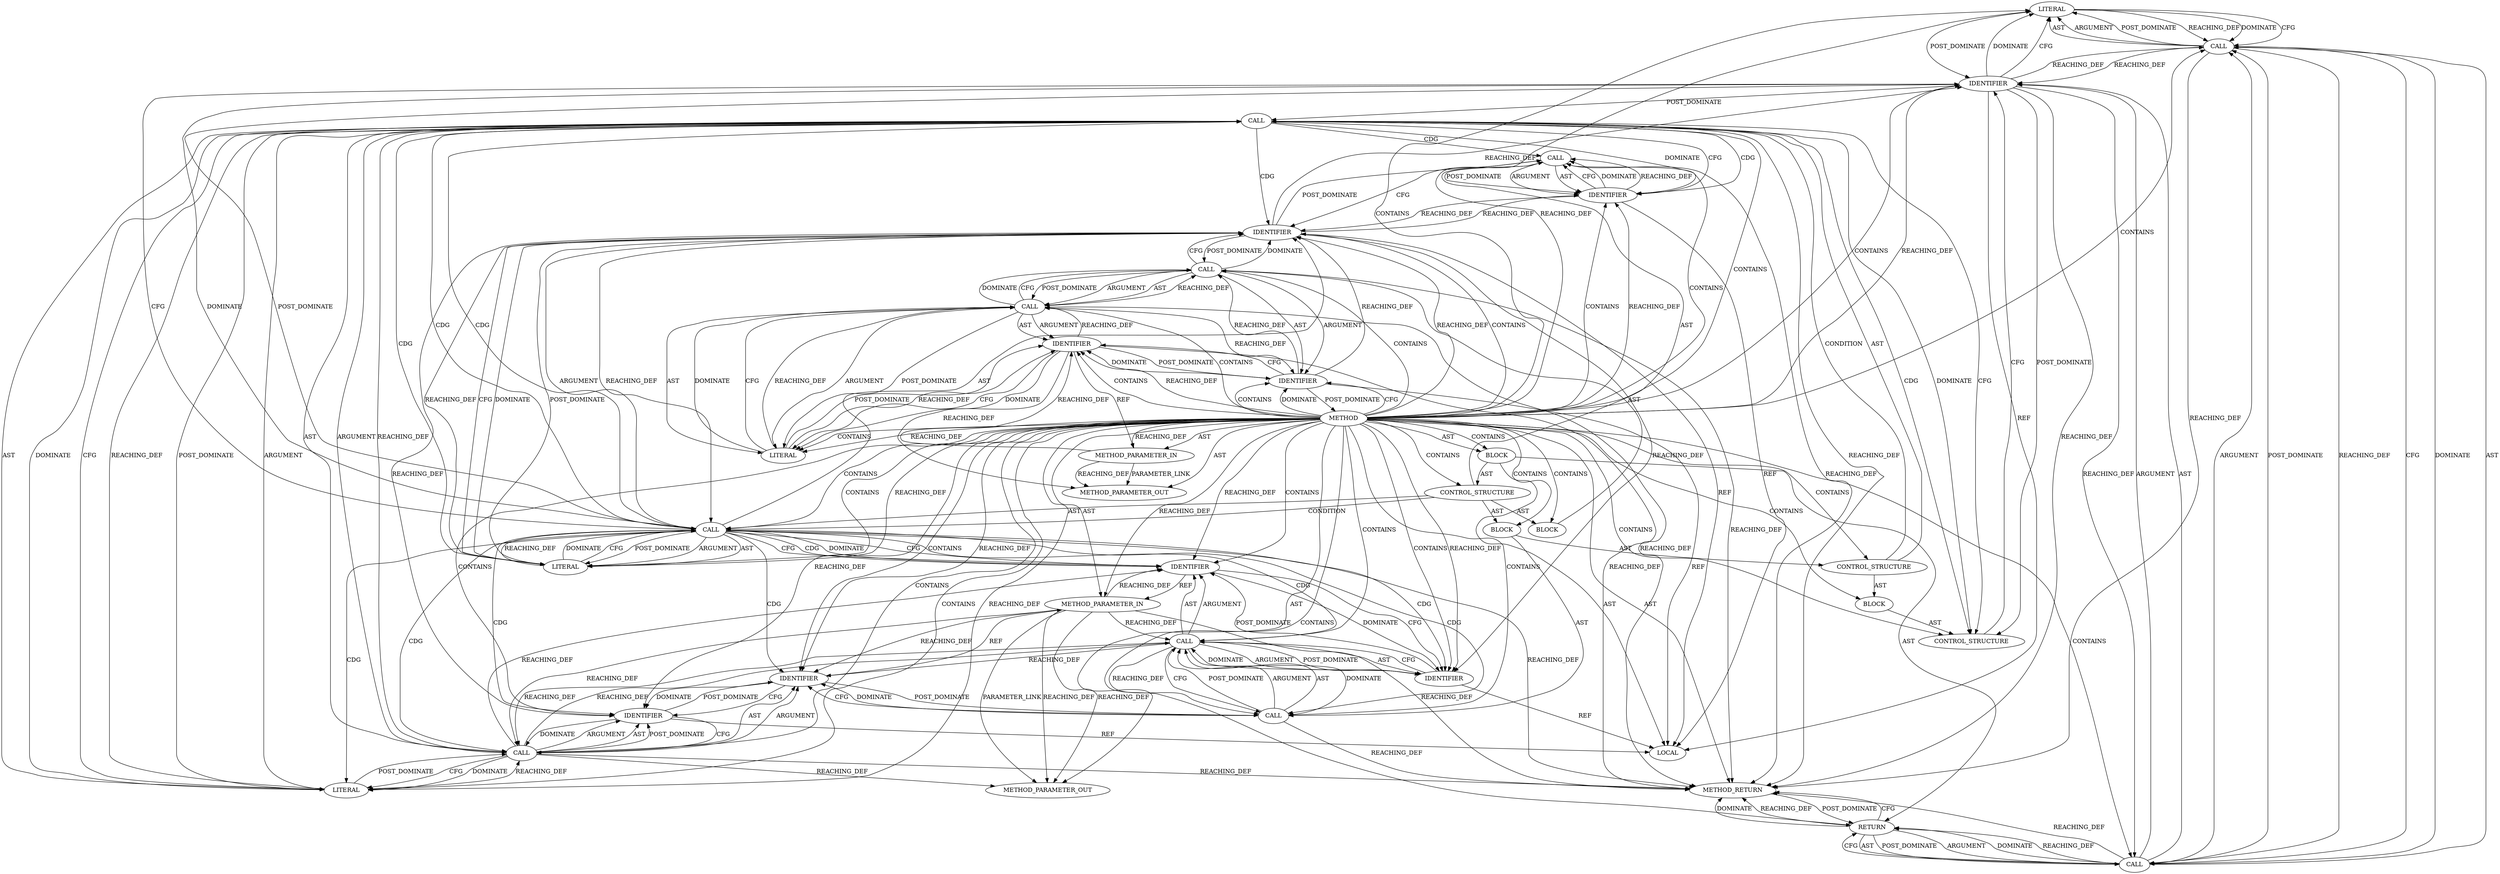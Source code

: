 digraph {
  612 [label=LITERAL ORDER=1 ARGUMENT_INDEX=1 CODE="1" COLUMN_NUMBER=16 LINE_NUMBER=291 TYPE_FULL_NAME="int"]
  587 [label=CALL ORDER=2 ARGUMENT_INDEX=2 CODE="len - 1" COLUMN_NUMBER=11 METHOD_FULL_NAME="<operator>.subtraction" LINE_NUMBER=285 TYPE_FULL_NAME="<empty>" DISPATCH_TYPE="STATIC_DISPATCH" SIGNATURE="" NAME="<operator>.subtraction"]
  585 [label=CALL ORDER=1 ARGUMENT_INDEX=-1 CODE="i = len - 1" COLUMN_NUMBER=7 METHOD_FULL_NAME="<operator>.assignment" LINE_NUMBER=285 TYPE_FULL_NAME="<empty>" DISPATCH_TYPE="STATIC_DISPATCH" SIGNATURE="" NAME="<operator>.assignment"]
  613 [label=METHOD_RETURN ORDER=4 CODE="RET" COLUMN_NUMBER=1 LINE_NUMBER=281 TYPE_FULL_NAME="bool" EVALUATION_STRATEGY="BY_VALUE"]
  597 [label=CALL ORDER=1 ARGUMENT_INDEX=1 CODE="seq[i]" COLUMN_NUMBER=5 METHOD_FULL_NAME="<operator>.indirectIndexAccess" LINE_NUMBER=286 TYPE_FULL_NAME="<empty>" DISPATCH_TYPE="STATIC_DISPATCH" SIGNATURE="" NAME="<operator>.indirectIndexAccess"]
  581 [label=BLOCK ORDER=3 ARGUMENT_INDEX=-1 CODE="{
	int i;

	for (i = len - 1; i >= 0; i--) {
		++seq[i];
		if (seq[i] != 0)
			break;
	}

	return (i == -1);
}" COLUMN_NUMBER=1 LINE_NUMBER=282 TYPE_FULL_NAME="void"]
  593 [label=CALL ORDER=3 ARGUMENT_INDEX=3 CODE="i--" COLUMN_NUMBER=28 METHOD_FULL_NAME="<operator>.postDecrement" LINE_NUMBER=285 TYPE_FULL_NAME="<empty>" DISPATCH_TYPE="STATIC_DISPATCH" SIGNATURE="" NAME="<operator>.postDecrement"]
  603 [label=IDENTIFIER ORDER=1 ARGUMENT_INDEX=1 CODE="seq" COLUMN_NUMBER=7 LINE_NUMBER=287 TYPE_FULL_NAME="unsigned char*" NAME="seq"]
  589 [label=LITERAL ORDER=2 ARGUMENT_INDEX=2 CODE="1" COLUMN_NUMBER=17 LINE_NUMBER=285 TYPE_FULL_NAME="int"]
  584 [label=BLOCK ORDER=1 ARGUMENT_INDEX=-1 CODE="<empty>" COLUMN_NUMBER=2 LINE_NUMBER=285 TYPE_FULL_NAME="void"]
  594 [label=IDENTIFIER ORDER=1 ARGUMENT_INDEX=1 CODE="i" COLUMN_NUMBER=28 LINE_NUMBER=285 TYPE_FULL_NAME="int" NAME="i"]
  579 [label=METHOD_PARAMETER_IN ORDER=1 CODE="unsigned char *seq" IS_VARIADIC=false COLUMN_NUMBER=41 LINE_NUMBER=281 TYPE_FULL_NAME="unsigned char*" EVALUATION_STRATEGY="BY_VALUE" INDEX=1 NAME="seq"]
  609 [label=CALL ORDER=1 ARGUMENT_INDEX=-1 CODE="i == -1" COLUMN_NUMBER=10 METHOD_FULL_NAME="<operator>.equals" LINE_NUMBER=291 TYPE_FULL_NAME="<empty>" DISPATCH_TYPE="STATIC_DISPATCH" SIGNATURE="" NAME="<operator>.equals"]
  604 [label=IDENTIFIER ORDER=2 ARGUMENT_INDEX=2 CODE="i" COLUMN_NUMBER=11 LINE_NUMBER=287 TYPE_FULL_NAME="int" NAME="i"]
  608 [label=RETURN ORDER=3 ARGUMENT_INDEX=-1 CODE="return (i == -1);" COLUMN_NUMBER=2 LINE_NUMBER=291]
  607 [label=CONTROL_STRUCTURE CONTROL_STRUCTURE_TYPE="BREAK" ORDER=1 PARSER_TYPE_NAME="CASTBreakStatement" ARGUMENT_INDEX=1 CODE="break;" COLUMN_NUMBER=4 LINE_NUMBER=288]
  600 [label=CONTROL_STRUCTURE CONTROL_STRUCTURE_TYPE="IF" ORDER=2 PARSER_TYPE_NAME="CASTIfStatement" ARGUMENT_INDEX=-1 CODE="if (seq[i] != 0)" COLUMN_NUMBER=3 LINE_NUMBER=287]
  586 [label=IDENTIFIER ORDER=1 ARGUMENT_INDEX=1 CODE="i" COLUMN_NUMBER=7 LINE_NUMBER=285 TYPE_FULL_NAME="int" NAME="i"]
  590 [label=CALL ORDER=2 ARGUMENT_INDEX=2 CODE="i >= 0" COLUMN_NUMBER=20 METHOD_FULL_NAME="<operator>.greaterEqualsThan" LINE_NUMBER=285 TYPE_FULL_NAME="<empty>" DISPATCH_TYPE="STATIC_DISPATCH" SIGNATURE="" NAME="<operator>.greaterEqualsThan"]
  595 [label=BLOCK ORDER=4 ARGUMENT_INDEX=4 CODE="{
		++seq[i];
		if (seq[i] != 0)
			break;
	}" COLUMN_NUMBER=33 LINE_NUMBER=285 TYPE_FULL_NAME="void"]
  602 [label=CALL ORDER=1 ARGUMENT_INDEX=1 CODE="seq[i]" COLUMN_NUMBER=7 METHOD_FULL_NAME="<operator>.indirectIndexAccess" LINE_NUMBER=287 TYPE_FULL_NAME="<empty>" DISPATCH_TYPE="STATIC_DISPATCH" SIGNATURE="" NAME="<operator>.indirectIndexAccess"]
  605 [label=LITERAL ORDER=2 ARGUMENT_INDEX=2 CODE="0" COLUMN_NUMBER=17 LINE_NUMBER=287 TYPE_FULL_NAME="int"]
  588 [label=IDENTIFIER ORDER=1 ARGUMENT_INDEX=1 CODE="len" COLUMN_NUMBER=11 LINE_NUMBER=285 TYPE_FULL_NAME="int" NAME="len"]
  578 [label=METHOD COLUMN_NUMBER=1 LINE_NUMBER=281 COLUMN_NUMBER_END=1 IS_EXTERNAL=false SIGNATURE="bool tls_bigint_increment (unsigned char*,int)" NAME="tls_bigint_increment" AST_PARENT_TYPE="TYPE_DECL" AST_PARENT_FULL_NAME="tls.h:<global>" ORDER=76 CODE="static inline bool tls_bigint_increment(unsigned char *seq, int len)
{
	int i;

	for (i = len - 1; i >= 0; i--) {
		++seq[i];
		if (seq[i] != 0)
			break;
	}

	return (i == -1);
}" FULL_NAME="tls_bigint_increment" LINE_NUMBER_END=292 FILENAME="tls.h"]
  592 [label=LITERAL ORDER=2 ARGUMENT_INDEX=2 CODE="0" COLUMN_NUMBER=25 LINE_NUMBER=285 TYPE_FULL_NAME="int"]
  591 [label=IDENTIFIER ORDER=1 ARGUMENT_INDEX=1 CODE="i" COLUMN_NUMBER=20 LINE_NUMBER=285 TYPE_FULL_NAME="int" NAME="i"]
  596 [label=CALL ORDER=1 ARGUMENT_INDEX=-1 CODE="++seq[i]" COLUMN_NUMBER=3 METHOD_FULL_NAME="<operator>.preIncrement" LINE_NUMBER=286 TYPE_FULL_NAME="<empty>" DISPATCH_TYPE="STATIC_DISPATCH" SIGNATURE="" NAME="<operator>.preIncrement"]
  606 [label=BLOCK ORDER=2 ARGUMENT_INDEX=-1 CODE="<empty>" COLUMN_NUMBER=4 LINE_NUMBER=288 TYPE_FULL_NAME="void"]
  611 [label=CALL ORDER=2 ARGUMENT_INDEX=2 CODE="-1" COLUMN_NUMBER=15 METHOD_FULL_NAME="<operator>.minus" LINE_NUMBER=291 TYPE_FULL_NAME="<empty>" DISPATCH_TYPE="STATIC_DISPATCH" SIGNATURE="" NAME="<operator>.minus"]
  21260 [label=METHOD_PARAMETER_OUT ORDER=2 CODE="int len" IS_VARIADIC=false COLUMN_NUMBER=61 LINE_NUMBER=281 TYPE_FULL_NAME="int" EVALUATION_STRATEGY="BY_VALUE" INDEX=2 NAME="len"]
  599 [label=IDENTIFIER ORDER=2 ARGUMENT_INDEX=2 CODE="i" COLUMN_NUMBER=9 LINE_NUMBER=286 TYPE_FULL_NAME="int" NAME="i"]
  21259 [label=METHOD_PARAMETER_OUT ORDER=1 CODE="unsigned char *seq" IS_VARIADIC=false COLUMN_NUMBER=41 LINE_NUMBER=281 TYPE_FULL_NAME="unsigned char*" EVALUATION_STRATEGY="BY_VALUE" INDEX=1 NAME="seq"]
  583 [label=CONTROL_STRUCTURE CONTROL_STRUCTURE_TYPE="FOR" ORDER=2 PARSER_TYPE_NAME="CASTForStatement" ARGUMENT_INDEX=-1 CODE="for (i = len - 1;i >= 0;i--)" COLUMN_NUMBER=2 LINE_NUMBER=285]
  582 [label=LOCAL ORDER=1 CODE="int i" COLUMN_NUMBER=6 LINE_NUMBER=283 TYPE_FULL_NAME="int" NAME="i"]
  598 [label=IDENTIFIER ORDER=1 ARGUMENT_INDEX=1 CODE="seq" COLUMN_NUMBER=5 LINE_NUMBER=286 TYPE_FULL_NAME="unsigned char*" NAME="seq"]
  601 [label=CALL ORDER=1 ARGUMENT_INDEX=-1 CODE="seq[i] != 0" COLUMN_NUMBER=7 METHOD_FULL_NAME="<operator>.notEquals" LINE_NUMBER=287 TYPE_FULL_NAME="<empty>" DISPATCH_TYPE="STATIC_DISPATCH" SIGNATURE="" NAME="<operator>.notEquals"]
  610 [label=IDENTIFIER ORDER=1 ARGUMENT_INDEX=1 CODE="i" COLUMN_NUMBER=10 LINE_NUMBER=291 TYPE_FULL_NAME="int" NAME="i"]
  580 [label=METHOD_PARAMETER_IN ORDER=2 CODE="int len" IS_VARIADIC=false COLUMN_NUMBER=61 LINE_NUMBER=281 TYPE_FULL_NAME="int" EVALUATION_STRATEGY="BY_VALUE" INDEX=2 NAME="len"]
  578 -> 592 [label=CONTAINS ]
  578 -> 588 [label=CONTAINS ]
  585 -> 613 [label=REACHING_DEF VARIABLE="i = len - 1"]
  578 -> 610 [label=REACHING_DEF VARIABLE=""]
  601 -> 607 [label=CFG ]
  588 -> 580 [label=REF ]
  605 -> 602 [label=REACHING_DEF VARIABLE="0"]
  578 -> 588 [label=REACHING_DEF VARIABLE=""]
  596 -> 597 [label=POST_DOMINATE ]
  592 -> 590 [label=REACHING_DEF VARIABLE="0"]
  610 -> 590 [label=POST_DOMINATE ]
  593 -> 594 [label=POST_DOMINATE ]
  583 -> 595 [label=AST ]
  583 -> 584 [label=AST ]
  606 -> 607 [label=AST ]
  605 -> 601 [label=DOMINATE ]
  612 -> 611 [label=REACHING_DEF VARIABLE="1"]
  595 -> 600 [label=AST ]
  602 -> 601 [label=REACHING_DEF VARIABLE="seq[i]"]
  578 -> 605 [label=CONTAINS ]
  600 -> 606 [label=AST ]
  578 -> 589 [label=REACHING_DEF VARIABLE=""]
  599 -> 582 [label=REF ]
  591 -> 599 [label=REACHING_DEF VARIABLE="i"]
  578 -> 21259 [label=AST ]
  601 -> 594 [label=CDG ]
  590 -> 604 [label=CDG ]
  586 -> 591 [label=REACHING_DEF VARIABLE="i"]
  578 -> 21260 [label=AST ]
  578 -> 605 [label=REACHING_DEF VARIABLE=""]
  591 -> 590 [label=REACHING_DEF VARIABLE="i"]
  578 -> 586 [label=CFG ]
  586 -> 588 [label=CFG ]
  578 -> 604 [label=CONTAINS ]
  585 -> 586 [label=AST ]
  600 -> 601 [label=AST ]
  610 -> 613 [label=REACHING_DEF VARIABLE="i"]
  599 -> 597 [label=CFG ]
  601 -> 590 [label=CDG ]
  612 -> 611 [label=DOMINATE ]
  609 -> 610 [label=ARGUMENT ]
  594 -> 582 [label=REF ]
  581 -> 608 [label=AST ]
  590 -> 598 [label=CFG ]
  590 -> 598 [label=CFG ]
  587 -> 585 [label=REACHING_DEF VARIABLE="len - 1"]
  591 -> 582 [label=REF ]
  597 -> 599 [label=ARGUMENT ]
  602 -> 604 [label=ARGUMENT ]
  578 -> 586 [label=CONTAINS ]
  585 -> 587 [label=POST_DOMINATE ]
  609 -> 610 [label=AST ]
  597 -> 599 [label=AST ]
  589 -> 588 [label=POST_DOMINATE ]
  590 -> 592 [label=POST_DOMINATE ]
  593 -> 594 [label=ARGUMENT ]
  589 -> 587 [label=DOMINATE ]
  597 -> 596 [label=DOMINATE ]
  596 -> 597 [label=ARGUMENT ]
  588 -> 589 [label=DOMINATE ]
  578 -> 610 [label=CONTAINS ]
  578 -> 592 [label=REACHING_DEF VARIABLE=""]
  609 -> 611 [label=AST ]
  603 -> 596 [label=POST_DOMINATE ]
  578 -> 603 [label=REACHING_DEF VARIABLE=""]
  590 -> 601 [label=CDG ]
  579 -> 21259 [label=REACHING_DEF VARIABLE="seq"]
  579 -> 21259 [label=REACHING_DEF VARIABLE="seq"]
  578 -> 612 [label=CONTAINS ]
  578 -> 613 [label=AST ]
  579 -> 603 [label=REACHING_DEF VARIABLE="seq"]
  602 -> 604 [label=AST ]
  610 -> 607 [label=POST_DOMINATE ]
  579 -> 597 [label=REACHING_DEF VARIABLE="seq"]
  590 -> 591 [label=AST ]
  597 -> 602 [label=REACHING_DEF VARIABLE="seq[i]"]
  610 -> 601 [label=POST_DOMINATE ]
  596 -> 613 [label=REACHING_DEF VARIABLE="++seq[i]"]
  579 -> 602 [label=REACHING_DEF VARIABLE="seq"]
  612 -> 611 [label=CFG ]
  609 -> 608 [label=DOMINATE ]
  590 -> 603 [label=CDG ]
  611 -> 609 [label=DOMINATE ]
  593 -> 591 [label=CFG ]
  578 -> 599 [label=CONTAINS ]
  609 -> 608 [label=REACHING_DEF VARIABLE="i == -1"]
  578 -> 594 [label=CONTAINS ]
  578 -> 602 [label=CONTAINS ]
  601 -> 605 [label=POST_DOMINATE ]
  592 -> 590 [label=DOMINATE ]
  605 -> 601 [label=CFG ]
  609 -> 613 [label=REACHING_DEF VARIABLE="i == -1"]
  602 -> 598 [label=REACHING_DEF VARIABLE="seq[i]"]
  591 -> 610 [label=REACHING_DEF VARIABLE="i"]
  578 -> 591 [label=REACHING_DEF VARIABLE=""]
  585 -> 587 [label=ARGUMENT ]
  587 -> 585 [label=CFG ]
  578 -> 608 [label=CONTAINS ]
  594 -> 591 [label=REACHING_DEF VARIABLE="i"]
  578 -> 598 [label=REACHING_DEF VARIABLE=""]
  583 -> 590 [label=CONDITION ]
  590 -> 592 [label=ARGUMENT ]
  604 -> 602 [label=CFG ]
  588 -> 589 [label=CFG ]
  594 -> 593 [label=CFG ]
  578 -> 589 [label=CONTAINS ]
  591 -> 585 [label=POST_DOMINATE ]
  601 -> 613 [label=REACHING_DEF VARIABLE="seq[i] != 0"]
  597 -> 596 [label=REACHING_DEF VARIABLE="seq[i]"]
  589 -> 587 [label=CFG ]
  589 -> 588 [label=REACHING_DEF VARIABLE="1"]
  591 -> 592 [label=CFG ]
  590 -> 597 [label=CDG ]
  599 -> 598 [label=POST_DOMINATE ]
  601 -> 607 [label=DOMINATE ]
  588 -> 587 [label=REACHING_DEF VARIABLE="len"]
  590 -> 591 [label=ARGUMENT ]
  578 -> 586 [label=DOMINATE ]
  603 -> 579 [label=REF ]
  602 -> 604 [label=POST_DOMINATE ]
  591 -> 604 [label=REACHING_DEF VARIABLE="i"]
  591 -> 592 [label=DOMINATE ]
  608 -> 613 [label=CFG ]
  596 -> 597 [label=AST ]
  578 -> 591 [label=CONTAINS ]
  601 -> 602 [label=ARGUMENT ]
  597 -> 603 [label=REACHING_DEF VARIABLE="seq[i]"]
  585 -> 591 [label=DOMINATE ]
  601 -> 593 [label=CDG ]
  590 -> 605 [label=CDG ]
  613 -> 608 [label=POST_DOMINATE ]
  601 -> 594 [label=DOMINATE ]
  601 -> 605 [label=AST ]
  591 -> 594 [label=REACHING_DEF VARIABLE="i"]
  586 -> 585 [label=REACHING_DEF VARIABLE="i"]
  578 -> 598 [label=CONTAINS ]
  601 -> 605 [label=ARGUMENT ]
  611 -> 612 [label=AST ]
  594 -> 593 [label=DOMINATE ]
  590 -> 613 [label=REACHING_DEF VARIABLE="i >= 0"]
  578 -> 579 [label=AST ]
  601 -> 592 [label=CDG ]
  593 -> 613 [label=REACHING_DEF VARIABLE="i--"]
  583 -> 593 [label=AST ]
  578 -> 584 [label=CONTAINS ]
  579 -> 21259 [label=PARAMETER_LINK ]
  585 -> 591 [label=CFG ]
  578 -> 606 [label=CONTAINS ]
  579 -> 613 [label=REACHING_DEF VARIABLE="seq"]
  587 -> 613 [label=REACHING_DEF VARIABLE="len - 1"]
  585 -> 587 [label=AST ]
  587 -> 589 [label=ARGUMENT ]
  592 -> 591 [label=POST_DOMINATE ]
  579 -> 598 [label=REACHING_DEF VARIABLE="seq"]
  578 -> 579 [label=REACHING_DEF VARIABLE=""]
  611 -> 609 [label=REACHING_DEF VARIABLE="-1"]
  578 -> 595 [label=CONTAINS ]
  578 -> 601 [label=CONTAINS ]
  609 -> 611 [label=ARGUMENT ]
  578 -> 609 [label=CONTAINS ]
  588 -> 21260 [label=REACHING_DEF VARIABLE="len"]
  586 -> 578 [label=POST_DOMINATE ]
  608 -> 609 [label=AST ]
  608 -> 613 [label=DOMINATE ]
  578 -> 587 [label=CONTAINS ]
  578 -> 603 [label=CONTAINS ]
  590 -> 602 [label=CDG ]
  598 -> 599 [label=DOMINATE ]
  578 -> 581 [label=CONTAINS ]
  578 -> 604 [label=REACHING_DEF VARIABLE=""]
  581 -> 583 [label=AST ]
  590 -> 598 [label=CDG ]
  593 -> 594 [label=AST ]
  578 -> 580 [label=AST ]
  591 -> 593 [label=POST_DOMINATE ]
  598 -> 579 [label=REF ]
  608 -> 613 [label=REACHING_DEF VARIABLE="<RET>"]
  584 -> 585 [label=AST ]
  587 -> 589 [label=POST_DOMINATE ]
  600 -> 601 [label=CONDITION ]
  607 -> 610 [label=CFG ]
  602 -> 21259 [label=REACHING_DEF VARIABLE="seq[i]"]
  601 -> 602 [label=AST ]
  610 -> 611 [label=REACHING_DEF VARIABLE="i"]
  611 -> 612 [label=ARGUMENT ]
  578 -> 583 [label=CONTAINS ]
  611 -> 610 [label=REACHING_DEF VARIABLE="-1"]
  597 -> 598 [label=ARGUMENT ]
  580 -> 21260 [label=REACHING_DEF VARIABLE="len"]
  601 -> 594 [label=CFG ]
  611 -> 609 [label=CFG ]
  589 -> 587 [label=REACHING_DEF VARIABLE="1"]
  605 -> 602 [label=POST_DOMINATE ]
  610 -> 612 [label=DOMINATE ]
  590 -> 598 [label=DOMINATE ]
  578 -> 580 [label=REACHING_DEF VARIABLE=""]
  608 -> 609 [label=ARGUMENT ]
  594 -> 593 [label=REACHING_DEF VARIABLE="i"]
  610 -> 582 [label=REF ]
  578 -> 590 [label=CONTAINS ]
  605 -> 601 [label=REACHING_DEF VARIABLE="0"]
  612 -> 610 [label=POST_DOMINATE ]
  592 -> 590 [label=CFG ]
  597 -> 596 [label=CFG ]
  604 -> 603 [label=POST_DOMINATE ]
  611 -> 613 [label=REACHING_DEF VARIABLE="-1"]
  602 -> 597 [label=REACHING_DEF VARIABLE="seq[i]"]
  603 -> 604 [label=CFG ]
  596 -> 603 [label=CFG ]
  578 -> 594 [label=REACHING_DEF VARIABLE=""]
  588 -> 613 [label=REACHING_DEF VARIABLE="len"]
  578 -> 596 [label=CONTAINS ]
  590 -> 596 [label=CDG ]
  578 -> 597 [label=CONTAINS ]
  602 -> 613 [label=REACHING_DEF VARIABLE="seq[i]"]
  597 -> 599 [label=POST_DOMINATE ]
  599 -> 597 [label=DOMINATE ]
  598 -> 599 [label=CFG ]
  610 -> 612 [label=CFG ]
  590 -> 592 [label=AST ]
  611 -> 612 [label=POST_DOMINATE ]
  578 -> 599 [label=REACHING_DEF VARIABLE=""]
  604 -> 582 [label=REF ]
  578 -> 600 [label=CONTAINS ]
  590 -> 599 [label=CDG ]
  587 -> 586 [label=REACHING_DEF VARIABLE="len - 1"]
  610 -> 609 [label=REACHING_DEF VARIABLE="i"]
  578 -> 612 [label=REACHING_DEF VARIABLE=""]
  587 -> 585 [label=DOMINATE ]
  586 -> 582 [label=REF ]
  588 -> 586 [label=POST_DOMINATE ]
  596 -> 603 [label=DOMINATE ]
  583 -> 590 [label=AST ]
  586 -> 588 [label=DOMINATE ]
  578 -> 593 [label=CONTAINS ]
  581 -> 582 [label=AST ]
  578 -> 585 [label=CONTAINS ]
  587 -> 589 [label=AST ]
  601 -> 607 [label=CDG ]
  609 -> 608 [label=CFG ]
  580 -> 588 [label=REACHING_DEF VARIABLE="len"]
  602 -> 603 [label=AST ]
  578 -> 611 [label=CONTAINS ]
  592 -> 591 [label=REACHING_DEF VARIABLE="0"]
  603 -> 604 [label=DOMINATE ]
  590 -> 610 [label=CFG ]
  604 -> 602 [label=DOMINATE ]
  609 -> 611 [label=POST_DOMINATE ]
  602 -> 605 [label=CFG ]
  601 -> 591 [label=CDG ]
  587 -> 588 [label=AST ]
  608 -> 609 [label=POST_DOMINATE ]
  578 -> 607 [label=CONTAINS ]
  597 -> 598 [label=AST ]
  602 -> 603 [label=ARGUMENT ]
  602 -> 605 [label=DOMINATE ]
  595 -> 596 [label=AST ]
  578 -> 581 [label=AST ]
  590 -> 610 [label=DOMINATE ]
  580 -> 21260 [label=PARAMETER_LINK ]
  587 -> 588 [label=ARGUMENT ]
  585 -> 586 [label=ARGUMENT ]
}
